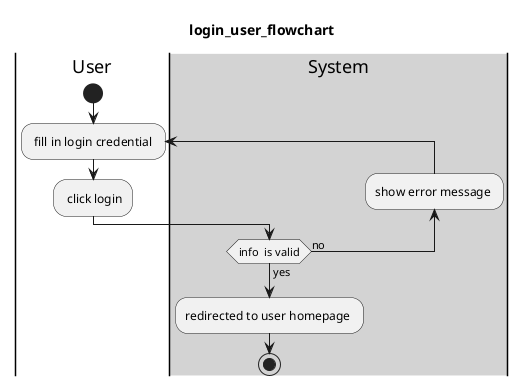 @startuml 
title login_user_flowchart
|User|
start
repeat: fill in login credential ; 
: click login;  
|#lightgray|System|
backward:show error message ;
repeat while(info  is valid) is (no) not (yes)
:redirected to user homepage ; 
stop
@enduml
